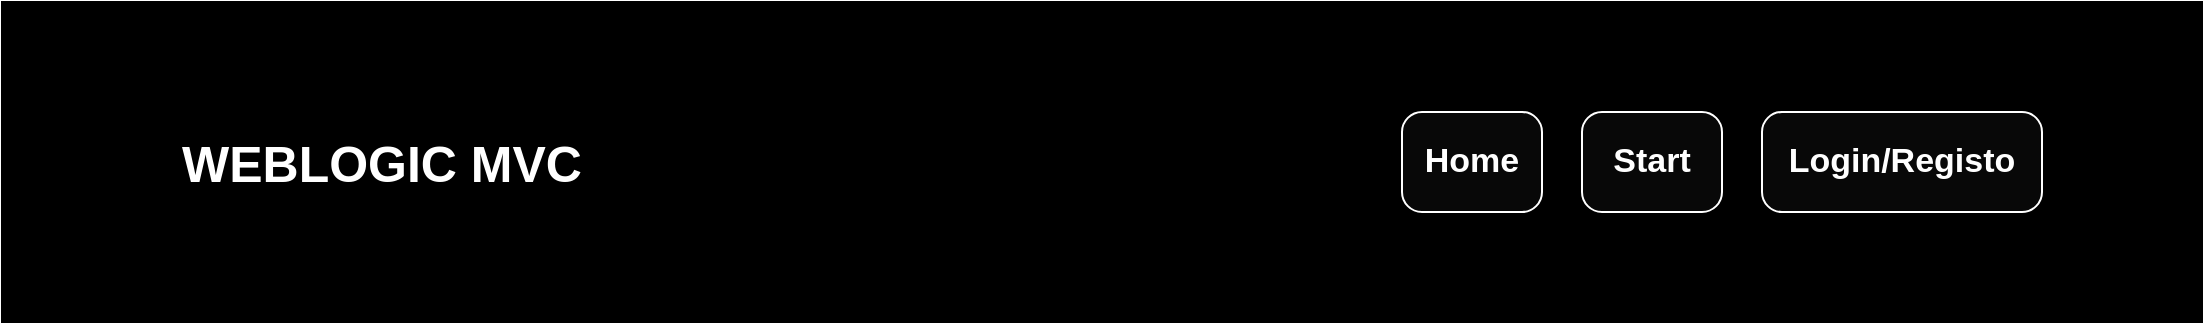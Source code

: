 <mxfile version="14.6.12" type="device"><diagram name="Page-1" id="03018318-947c-dd8e-b7a3-06fadd420f32"><mxGraphModel dx="1221" dy="682" grid="1" gridSize="10" guides="1" tooltips="1" connect="1" arrows="1" fold="1" page="1" pageScale="1" pageWidth="1100" pageHeight="850" background="#ffffff" math="0" shadow="0"><root><mxCell id="0"/><mxCell id="1" parent="0"/><mxCell id="hDLYLWvFeRDpS1L7V1T6-5" value="" style="rounded=0;whiteSpace=wrap;html=1;fillColor=#000000;" vertex="1" parent="1"><mxGeometry width="1100" height="160" as="geometry"/></mxCell><mxCell id="hDLYLWvFeRDpS1L7V1T6-6" value="&lt;font color=&quot;#ffffff&quot; size=&quot;1&quot;&gt;&lt;b style=&quot;font-size: 25px&quot;&gt;WEBLOGIC MVC&lt;/b&gt;&lt;/font&gt;" style="text;html=1;align=center;verticalAlign=middle;whiteSpace=wrap;rounded=0;" vertex="1" parent="1"><mxGeometry x="60" y="70" width="260" height="20" as="geometry"/></mxCell><mxCell id="hDLYLWvFeRDpS1L7V1T6-7" value="Home" style="strokeWidth=1;shadow=0;dashed=0;align=center;html=1;shape=mxgraph.mockup.buttons.button;fontColor=#ffffff;mainText=;buttonStyle=round;fontSize=17;fontStyle=1;whiteSpace=wrap;fillColor=#080808;strokeColor=#FFFFFF;" vertex="1" parent="1"><mxGeometry x="700" y="55" width="70" height="50" as="geometry"/></mxCell><mxCell id="hDLYLWvFeRDpS1L7V1T6-8" value="Start" style="strokeWidth=1;shadow=0;dashed=0;align=center;html=1;shape=mxgraph.mockup.buttons.button;fontColor=#ffffff;mainText=;buttonStyle=round;fontSize=17;fontStyle=1;whiteSpace=wrap;fillColor=#080808;strokeColor=#FFFFFF;" vertex="1" parent="1"><mxGeometry x="790" y="55" width="70" height="50" as="geometry"/></mxCell><mxCell id="hDLYLWvFeRDpS1L7V1T6-9" value="Login/Registo" style="strokeWidth=1;shadow=0;dashed=0;align=center;html=1;shape=mxgraph.mockup.buttons.button;fontColor=#ffffff;mainText=;buttonStyle=round;fontSize=17;fontStyle=1;whiteSpace=wrap;fillColor=#080808;strokeColor=#FFFFFF;" vertex="1" parent="1"><mxGeometry x="880" y="55" width="140" height="50" as="geometry"/></mxCell></root></mxGraphModel></diagram></mxfile>